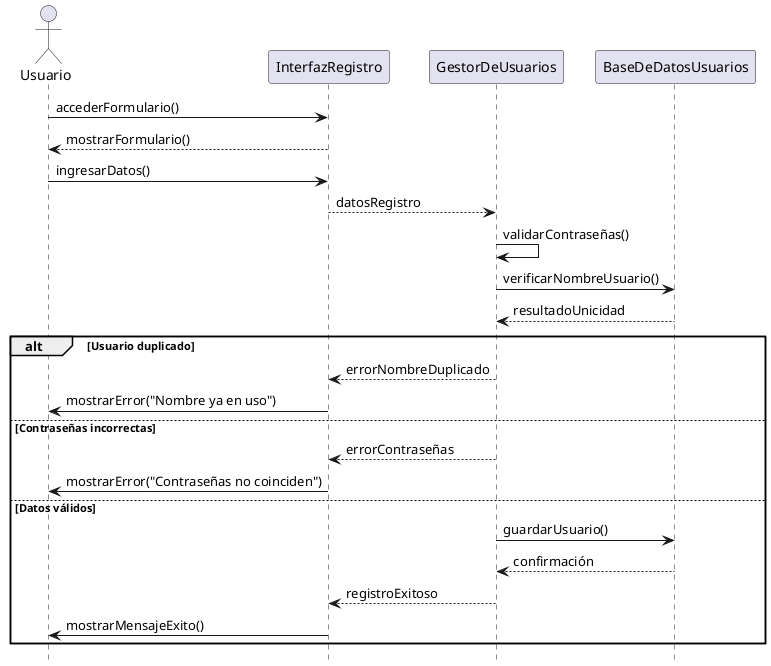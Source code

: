 @startuml Registro de Nuevo Usuario
hide footbox
actor Usuario
participant "InterfazRegistro" as IR
participant "GestorDeUsuarios" as GU
participant "BaseDeDatosUsuarios" as DB

Usuario -> IR: accederFormulario()
IR --> Usuario: mostrarFormulario()

Usuario -> IR: ingresarDatos()
IR --> GU: datosRegistro

GU -> GU: validarContraseñas()
GU -> DB: verificarNombreUsuario()
DB --> GU: resultadoUnicidad

alt Usuario duplicado
    GU --> IR: errorNombreDuplicado
    IR -> Usuario: mostrarError("Nombre ya en uso")

else Contraseñas incorrectas
    GU --> IR: errorContraseñas
    IR -> Usuario: mostrarError("Contraseñas no coinciden")

else Datos válidos
    GU -> DB: guardarUsuario()
    DB --> GU: confirmación
    GU --> IR: registroExitoso
    IR -> Usuario: mostrarMensajeExito()
end
@enduml
